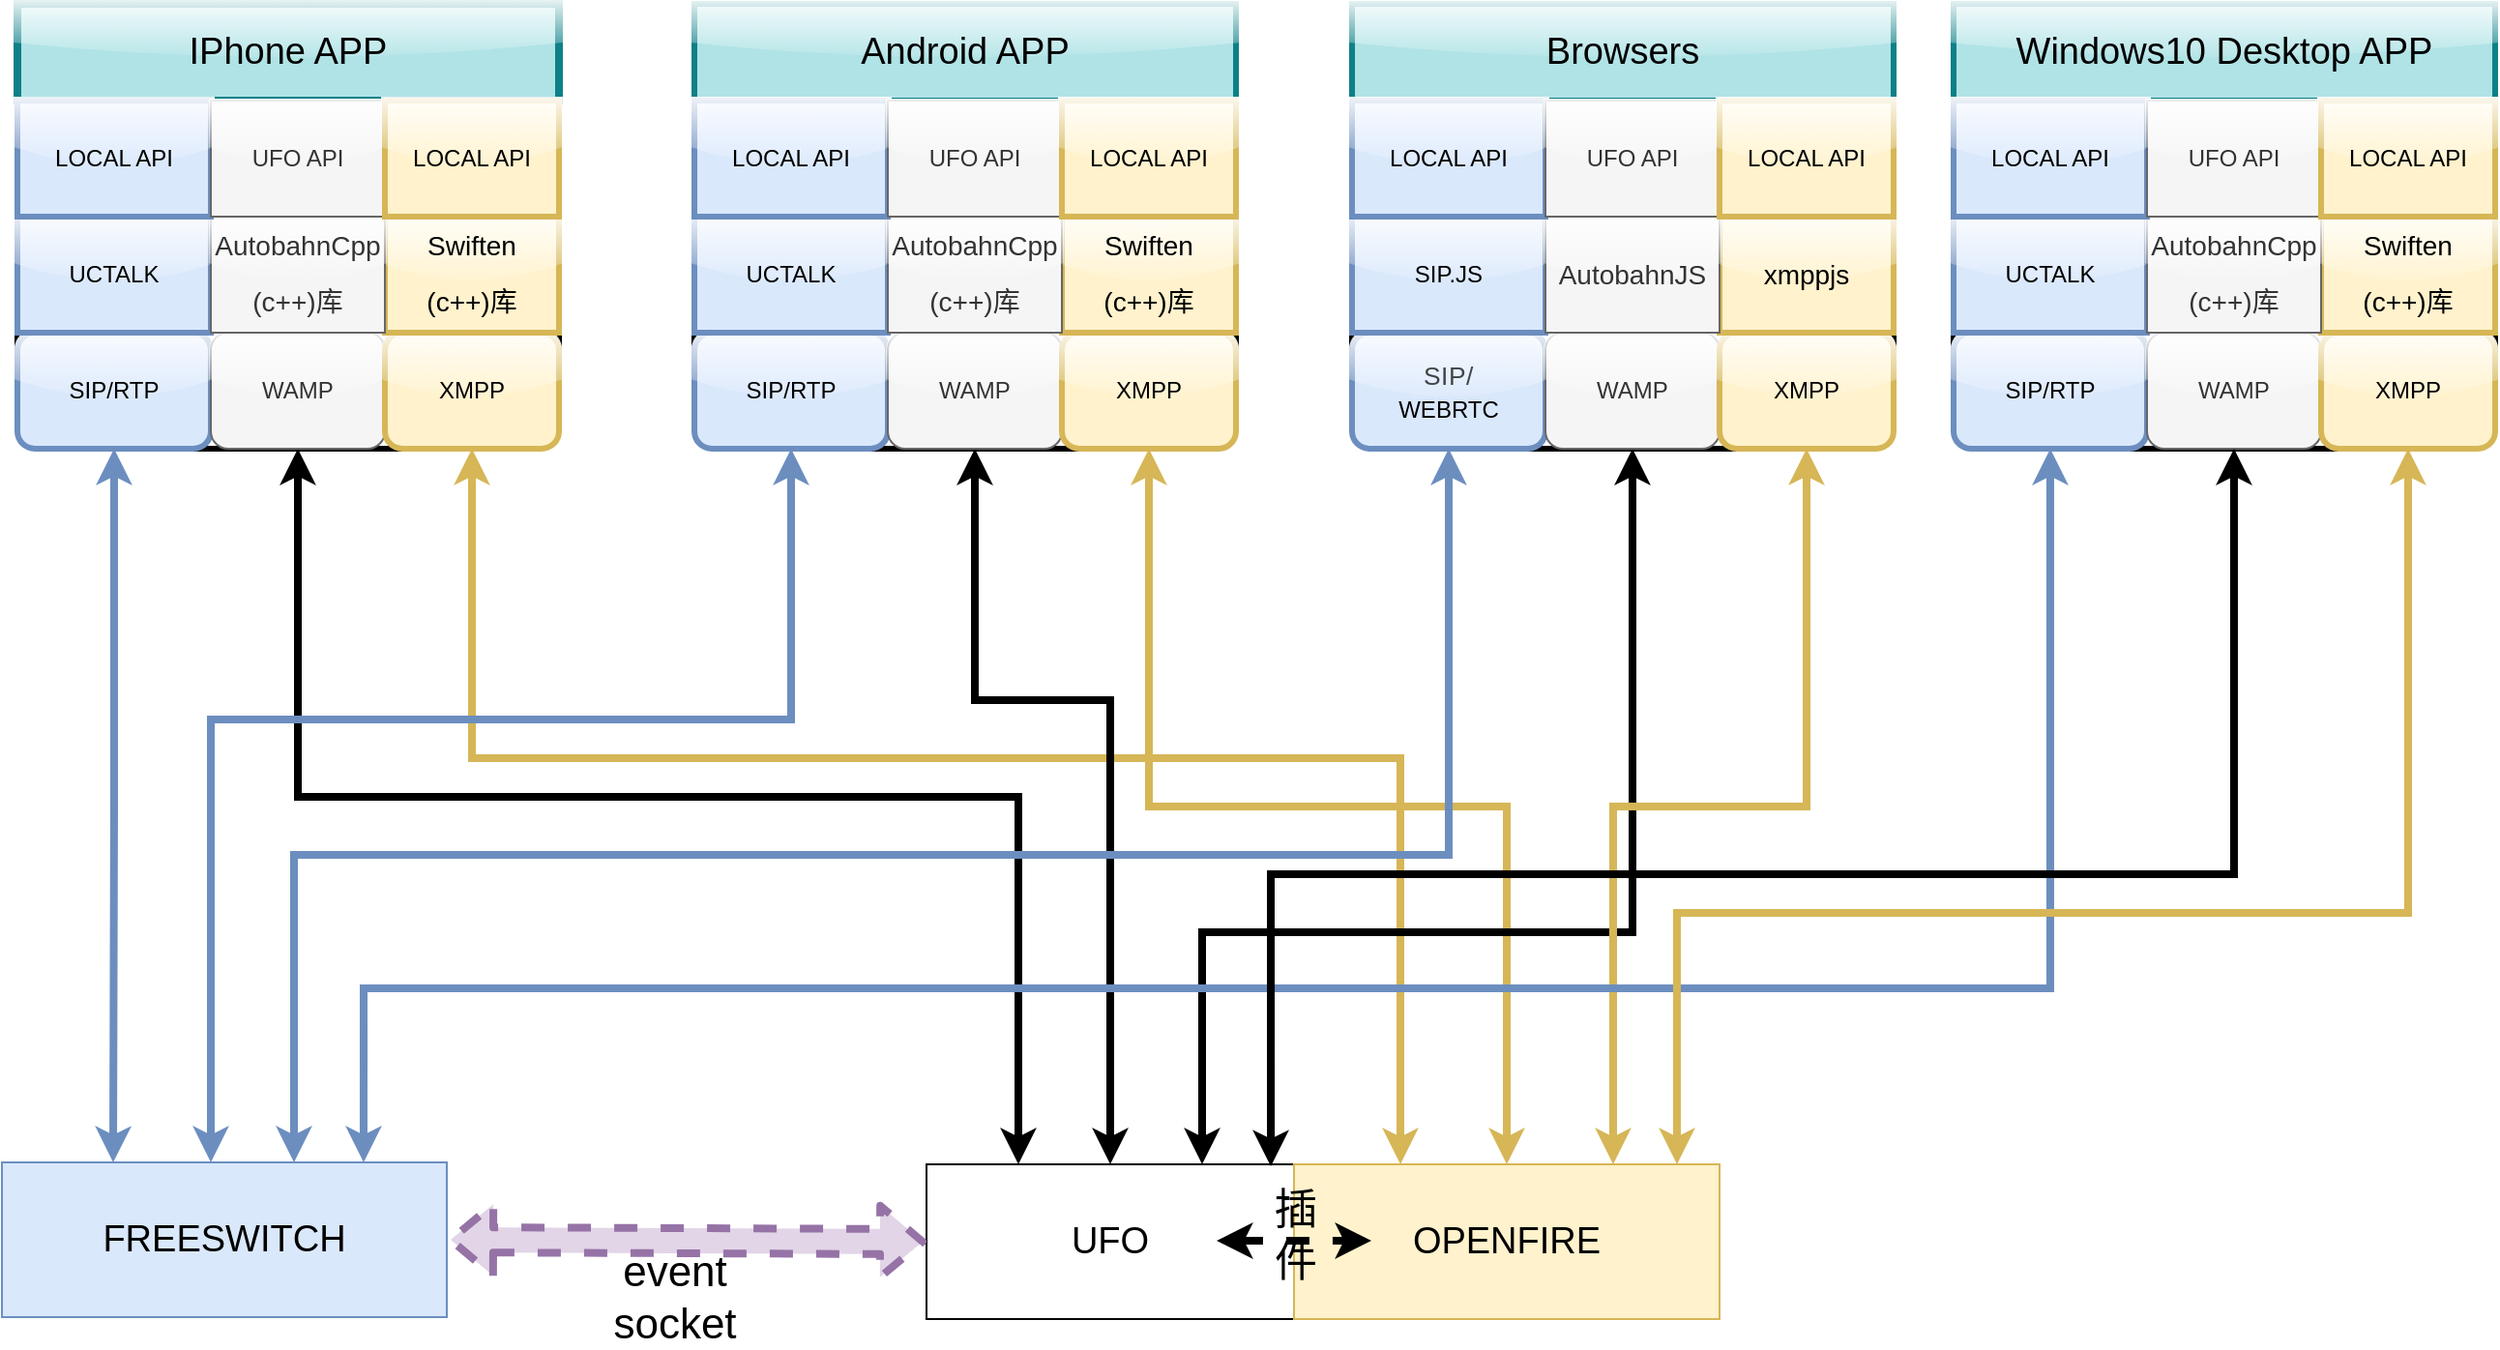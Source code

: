 <mxfile version="12.8.1" type="github">
  <diagram id="Qx-I0IMG4ZqsPPICAm13" name="第 1 页">
    <mxGraphModel dx="1570" dy="902" grid="1" gridSize="10" guides="1" tooltips="1" connect="1" arrows="1" fold="1" page="1" pageScale="1" pageWidth="827" pageHeight="1169" math="0" shadow="0">
      <root>
        <mxCell id="0" />
        <mxCell id="1" parent="0" />
        <mxCell id="Bu4rXw2DOO9tjyWhjlKE-10" value="" style="rounded=1;whiteSpace=wrap;html=1;strokeWidth=3;shadow=0;comic=0;glass=1;" parent="1" vertex="1">
          <mxGeometry x="100" y="110" width="280" height="230" as="geometry" />
        </mxCell>
        <mxCell id="Bu4rXw2DOO9tjyWhjlKE-11" value="&lt;font style=&quot;font-size: 19px&quot;&gt;IPhone APP&lt;/font&gt;" style="rounded=0;whiteSpace=wrap;html=1;fillColor=#b0e3e6;strokeWidth=4;shadow=0;comic=0;glass=1;strokeColor=#0e8088;" parent="1" vertex="1">
          <mxGeometry x="100" y="110" width="280" height="50" as="geometry" />
        </mxCell>
        <mxCell id="3yAqZI5W9x5ebgiva7oP-36" style="edgeStyle=orthogonalEdgeStyle;rounded=0;orthogonalLoop=1;jettySize=auto;html=1;exitX=0.5;exitY=1;exitDx=0;exitDy=0;entryX=0.25;entryY=0;entryDx=0;entryDy=0;startArrow=classic;startFill=1;strokeWidth=4;fillColor=#dae8fc;strokeColor=#6c8ebf;" parent="1" source="Bu4rXw2DOO9tjyWhjlKE-12" target="Bu4rXw2DOO9tjyWhjlKE-14" edge="1">
          <mxGeometry relative="1" as="geometry" />
        </mxCell>
        <mxCell id="Bu4rXw2DOO9tjyWhjlKE-12" value="SIP/RTP" style="rounded=1;whiteSpace=wrap;html=1;fillColor=#dae8fc;strokeColor=#6c8ebf;strokeWidth=3;shadow=0;comic=0;glass=1;" parent="1" vertex="1">
          <mxGeometry x="100" y="280" width="100" height="60" as="geometry" />
        </mxCell>
        <mxCell id="Bu4rXw2DOO9tjyWhjlKE-14" value="&lt;font style=&quot;font-size: 19px&quot;&gt;FREESWITCH&lt;/font&gt;" style="rounded=0;whiteSpace=wrap;html=1;fillColor=#dae8fc;strokeColor=#6c8ebf;" parent="1" vertex="1">
          <mxGeometry x="92" y="709" width="230" height="80" as="geometry" />
        </mxCell>
        <mxCell id="3yAqZI5W9x5ebgiva7oP-35" style="edgeStyle=orthogonalEdgeStyle;rounded=0;orthogonalLoop=1;jettySize=auto;html=1;exitX=0.5;exitY=1;exitDx=0;exitDy=0;entryX=0.25;entryY=0;entryDx=0;entryDy=0;startArrow=classic;startFill=1;strokeWidth=4;" parent="1" source="Bu4rXw2DOO9tjyWhjlKE-13" target="Bu4rXw2DOO9tjyWhjlKE-17" edge="1">
          <mxGeometry relative="1" as="geometry">
            <Array as="points">
              <mxPoint x="245" y="520" />
              <mxPoint x="618" y="520" />
            </Array>
          </mxGeometry>
        </mxCell>
        <mxCell id="Bu4rXw2DOO9tjyWhjlKE-13" value="WAMP" style="rounded=1;whiteSpace=wrap;html=1;fillColor=#f5f5f5;strokeColor=#666666;strokeWidth=1;fontColor=#333333;shadow=0;comic=0;glass=1;" parent="1" vertex="1">
          <mxGeometry x="200" y="280" width="90" height="60" as="geometry" />
        </mxCell>
        <mxCell id="Bu4rXw2DOO9tjyWhjlKE-17" value="&lt;font style=&quot;font-size: 19px&quot;&gt;UFO&lt;/font&gt;" style="rounded=0;whiteSpace=wrap;html=1;" parent="1" vertex="1">
          <mxGeometry x="570" y="710" width="190" height="80" as="geometry" />
        </mxCell>
        <mxCell id="Bu4rXw2DOO9tjyWhjlKE-23" value="UCTALK" style="rounded=0;whiteSpace=wrap;html=1;fillColor=#dae8fc;strokeColor=#6c8ebf;strokeWidth=3;shadow=0;comic=0;glass=1;" parent="1" vertex="1">
          <mxGeometry x="100" y="220" width="100" height="60" as="geometry" />
        </mxCell>
        <mxCell id="3yAqZI5W9x5ebgiva7oP-34" style="edgeStyle=orthogonalEdgeStyle;rounded=0;orthogonalLoop=1;jettySize=auto;html=1;exitX=0.5;exitY=1;exitDx=0;exitDy=0;entryX=0.25;entryY=0;entryDx=0;entryDy=0;startArrow=classic;startFill=1;fillColor=#fff2cc;strokeColor=#d6b656;strokeWidth=4;" parent="1" source="Bu4rXw2DOO9tjyWhjlKE-26" target="Bu4rXw2DOO9tjyWhjlKE-38" edge="1">
          <mxGeometry relative="1" as="geometry">
            <Array as="points">
              <mxPoint x="335" y="500" />
              <mxPoint x="815" y="500" />
            </Array>
          </mxGeometry>
        </mxCell>
        <mxCell id="Bu4rXw2DOO9tjyWhjlKE-26" value="XMPP" style="rounded=1;whiteSpace=wrap;html=1;fillColor=#fff2cc;strokeColor=#d6b656;strokeWidth=3;shadow=0;comic=0;glass=1;" parent="1" vertex="1">
          <mxGeometry x="290" y="280" width="90" height="60" as="geometry" />
        </mxCell>
        <mxCell id="Bu4rXw2DOO9tjyWhjlKE-28" value="&lt;p class=&quot;MsoNormal&quot;&gt;&lt;span style=&quot;font-size: 10.5pt&quot;&gt;Swiften&lt;/span&gt;&lt;/p&gt;&lt;p class=&quot;MsoNormal&quot;&gt;&lt;span style=&quot;font-size: 10.5pt&quot;&gt;(c++)&lt;/span&gt;&lt;span style=&quot;font-size: 10.5pt&quot;&gt;&lt;font face=&quot;宋体&quot;&gt;库&lt;/font&gt;&lt;/span&gt;&lt;/p&gt;" style="rounded=0;html=1;whiteSpace=wrap;fillColor=#fff2cc;strokeColor=#d6b656;strokeWidth=3;shadow=0;comic=0;glass=1;" parent="1" vertex="1">
          <mxGeometry x="290" y="220" width="90" height="60" as="geometry" />
        </mxCell>
        <mxCell id="Bu4rXw2DOO9tjyWhjlKE-30" value="&lt;p class=&quot;15&quot; style=&quot;margin-left: 18.0pt ; text-indent: -18.0pt&quot;&gt;&lt;span style=&quot;font-size: 10.5pt&quot;&gt;AutobahnCpp&lt;/span&gt;&lt;/p&gt;&lt;p class=&quot;15&quot; style=&quot;margin-left: 18.0pt ; text-indent: -18.0pt&quot;&gt;&lt;span style=&quot;font-size: 10.5pt&quot;&gt;(c++)&lt;/span&gt;&lt;span style=&quot;font-size: 10.5pt&quot;&gt;&lt;font face=&quot;等线&quot;&gt;库&lt;/font&gt;&lt;/span&gt;&lt;span style=&quot;font-size: 10.5pt&quot;&gt;&lt;/span&gt;&lt;/p&gt;" style="rounded=0;html=1;whiteSpace=wrap;fillColor=#f5f5f5;strokeColor=#666666;strokeWidth=1;fontColor=#333333;shadow=0;comic=0;glass=1;" parent="1" vertex="1">
          <mxGeometry x="200" y="220" width="90" height="60" as="geometry" />
        </mxCell>
        <mxCell id="Bu4rXw2DOO9tjyWhjlKE-31" value="LOCAL API" style="rounded=0;whiteSpace=wrap;html=1;fillColor=#dae8fc;strokeColor=#6c8ebf;strokeWidth=3;shadow=0;comic=0;glass=1;" parent="1" vertex="1">
          <mxGeometry x="100" y="160" width="100" height="60" as="geometry" />
        </mxCell>
        <mxCell id="Bu4rXw2DOO9tjyWhjlKE-34" value="UFO API" style="rounded=0;whiteSpace=wrap;html=1;fillColor=#f5f5f5;strokeColor=#666666;strokeWidth=1;fontColor=#333333;shadow=0;comic=0;glass=1;" parent="1" vertex="1">
          <mxGeometry x="200" y="160" width="90" height="60" as="geometry" />
        </mxCell>
        <mxCell id="Bu4rXw2DOO9tjyWhjlKE-36" value="LOCAL API" style="rounded=0;whiteSpace=wrap;html=1;fillColor=#fff2cc;strokeColor=#d6b656;strokeWidth=3;shadow=0;comic=0;glass=1;" parent="1" vertex="1">
          <mxGeometry x="290" y="160" width="90" height="60" as="geometry" />
        </mxCell>
        <mxCell id="Bu4rXw2DOO9tjyWhjlKE-38" value="&lt;font style=&quot;font-size: 19px&quot;&gt;OPENFIRE&lt;/font&gt;" style="rounded=0;whiteSpace=wrap;html=1;fillColor=#fff2cc;strokeColor=#d6b656;" parent="1" vertex="1">
          <mxGeometry x="760" y="710" width="220" height="80" as="geometry" />
        </mxCell>
        <mxCell id="3yAqZI5W9x5ebgiva7oP-1" value="" style="rounded=1;whiteSpace=wrap;html=1;strokeWidth=3;shadow=0;comic=0;glass=1;" parent="1" vertex="1">
          <mxGeometry x="450" y="110" width="280" height="230" as="geometry" />
        </mxCell>
        <mxCell id="3yAqZI5W9x5ebgiva7oP-2" value="&lt;font style=&quot;font-size: 19px&quot;&gt;Android APP&lt;/font&gt;" style="rounded=0;whiteSpace=wrap;html=1;fillColor=#b0e3e6;strokeWidth=3;shadow=0;comic=0;glass=1;strokeColor=#0e8088;" parent="1" vertex="1">
          <mxGeometry x="450" y="110" width="280" height="50" as="geometry" />
        </mxCell>
        <mxCell id="3yAqZI5W9x5ebgiva7oP-29" style="edgeStyle=orthogonalEdgeStyle;rounded=0;orthogonalLoop=1;jettySize=auto;html=1;exitX=0.5;exitY=1;exitDx=0;exitDy=0;startArrow=classic;startFill=1;fillColor=#dae8fc;strokeColor=#6c8ebf;strokeWidth=4;" parent="1" source="3yAqZI5W9x5ebgiva7oP-3" target="Bu4rXw2DOO9tjyWhjlKE-14" edge="1">
          <mxGeometry relative="1" as="geometry">
            <mxPoint x="180" y="520" as="targetPoint" />
            <Array as="points">
              <mxPoint x="500" y="480" />
              <mxPoint x="200" y="480" />
            </Array>
          </mxGeometry>
        </mxCell>
        <mxCell id="3yAqZI5W9x5ebgiva7oP-3" value="SIP/RTP" style="rounded=1;whiteSpace=wrap;html=1;fillColor=#dae8fc;strokeColor=#6c8ebf;strokeWidth=3;shadow=0;comic=0;glass=1;" parent="1" vertex="1">
          <mxGeometry x="450" y="280" width="100" height="60" as="geometry" />
        </mxCell>
        <mxCell id="3yAqZI5W9x5ebgiva7oP-30" style="edgeStyle=orthogonalEdgeStyle;rounded=0;orthogonalLoop=1;jettySize=auto;html=1;exitX=0.5;exitY=1;exitDx=0;exitDy=0;entryX=0.5;entryY=0;entryDx=0;entryDy=0;startArrow=classic;startFill=1;strokeWidth=4;" parent="1" source="3yAqZI5W9x5ebgiva7oP-4" target="Bu4rXw2DOO9tjyWhjlKE-17" edge="1">
          <mxGeometry relative="1" as="geometry">
            <Array as="points">
              <mxPoint x="595" y="470" />
              <mxPoint x="665" y="470" />
            </Array>
          </mxGeometry>
        </mxCell>
        <mxCell id="3yAqZI5W9x5ebgiva7oP-4" value="WAMP" style="rounded=1;whiteSpace=wrap;html=1;fillColor=#f5f5f5;strokeColor=#666666;strokeWidth=1;fontColor=#333333;shadow=0;comic=0;glass=1;" parent="1" vertex="1">
          <mxGeometry x="550" y="280" width="90" height="60" as="geometry" />
        </mxCell>
        <mxCell id="3yAqZI5W9x5ebgiva7oP-5" value="UCTALK" style="rounded=0;whiteSpace=wrap;html=1;fillColor=#dae8fc;strokeColor=#6c8ebf;strokeWidth=3;shadow=0;comic=0;glass=1;" parent="1" vertex="1">
          <mxGeometry x="450" y="220" width="100" height="60" as="geometry" />
        </mxCell>
        <mxCell id="3yAqZI5W9x5ebgiva7oP-27" style="edgeStyle=orthogonalEdgeStyle;rounded=0;orthogonalLoop=1;jettySize=auto;html=1;exitX=0.5;exitY=1;exitDx=0;exitDy=0;startArrow=classic;startFill=1;fillColor=#fff2cc;strokeColor=#d6b656;strokeWidth=4;" parent="1" source="3yAqZI5W9x5ebgiva7oP-6" target="Bu4rXw2DOO9tjyWhjlKE-38" edge="1">
          <mxGeometry relative="1" as="geometry" />
        </mxCell>
        <mxCell id="3yAqZI5W9x5ebgiva7oP-6" value="XMPP" style="rounded=1;whiteSpace=wrap;html=1;fillColor=#fff2cc;strokeColor=#d6b656;strokeWidth=3;shadow=0;comic=0;glass=1;" parent="1" vertex="1">
          <mxGeometry x="640" y="280" width="90" height="60" as="geometry" />
        </mxCell>
        <mxCell id="3yAqZI5W9x5ebgiva7oP-7" value="&lt;p class=&quot;MsoNormal&quot;&gt;&lt;span style=&quot;font-size: 10.5pt&quot;&gt;Swiften&lt;/span&gt;&lt;/p&gt;&lt;p class=&quot;MsoNormal&quot;&gt;&lt;span style=&quot;font-size: 10.5pt&quot;&gt;(c++)&lt;/span&gt;&lt;span style=&quot;font-size: 10.5pt&quot;&gt;&lt;font face=&quot;宋体&quot;&gt;库&lt;/font&gt;&lt;/span&gt;&lt;/p&gt;" style="rounded=0;html=1;whiteSpace=wrap;fillColor=#fff2cc;strokeColor=#d6b656;strokeWidth=3;shadow=0;comic=0;glass=1;" parent="1" vertex="1">
          <mxGeometry x="640" y="220" width="90" height="60" as="geometry" />
        </mxCell>
        <mxCell id="3yAqZI5W9x5ebgiva7oP-8" value="&lt;p class=&quot;15&quot; style=&quot;margin-left: 18.0pt ; text-indent: -18.0pt&quot;&gt;&lt;span style=&quot;font-size: 10.5pt&quot;&gt;AutobahnCpp&lt;/span&gt;&lt;/p&gt;&lt;p class=&quot;15&quot; style=&quot;margin-left: 18.0pt ; text-indent: -18.0pt&quot;&gt;&lt;span style=&quot;font-size: 10.5pt&quot;&gt;(c++)&lt;/span&gt;&lt;span style=&quot;font-size: 10.5pt&quot;&gt;&lt;font face=&quot;等线&quot;&gt;库&lt;/font&gt;&lt;/span&gt;&lt;span style=&quot;font-size: 10.5pt&quot;&gt;&lt;/span&gt;&lt;/p&gt;" style="rounded=0;html=1;whiteSpace=wrap;fillColor=#f5f5f5;strokeColor=#666666;strokeWidth=1;fontColor=#333333;shadow=0;comic=0;glass=1;" parent="1" vertex="1">
          <mxGeometry x="550" y="220" width="90" height="60" as="geometry" />
        </mxCell>
        <mxCell id="3yAqZI5W9x5ebgiva7oP-9" value="LOCAL API" style="rounded=0;whiteSpace=wrap;html=1;fillColor=#dae8fc;strokeColor=#6c8ebf;strokeWidth=3;shadow=0;comic=0;glass=1;" parent="1" vertex="1">
          <mxGeometry x="450" y="160" width="100" height="60" as="geometry" />
        </mxCell>
        <mxCell id="3yAqZI5W9x5ebgiva7oP-10" value="UFO API" style="rounded=0;whiteSpace=wrap;html=1;fillColor=#f5f5f5;strokeColor=#666666;strokeWidth=1;fontColor=#333333;shadow=0;comic=0;glass=1;" parent="1" vertex="1">
          <mxGeometry x="550" y="160" width="90" height="60" as="geometry" />
        </mxCell>
        <mxCell id="3yAqZI5W9x5ebgiva7oP-11" value="LOCAL API" style="rounded=0;whiteSpace=wrap;html=1;fillColor=#fff2cc;strokeColor=#d6b656;strokeWidth=3;shadow=0;comic=0;glass=1;" parent="1" vertex="1">
          <mxGeometry x="640" y="160" width="90" height="60" as="geometry" />
        </mxCell>
        <mxCell id="3yAqZI5W9x5ebgiva7oP-12" value="" style="rounded=1;whiteSpace=wrap;html=1;strokeWidth=3;shadow=0;comic=0;glass=1;" parent="1" vertex="1">
          <mxGeometry x="790" y="110" width="280" height="230" as="geometry" />
        </mxCell>
        <mxCell id="3yAqZI5W9x5ebgiva7oP-13" value="&lt;span style=&quot;font-size: 19px&quot;&gt;Browsers&lt;/span&gt;" style="rounded=0;whiteSpace=wrap;html=1;fillColor=#b0e3e6;strokeWidth=3;shadow=0;comic=0;glass=1;strokeColor=#0e8088;" parent="1" vertex="1">
          <mxGeometry x="790" y="110" width="280" height="50" as="geometry" />
        </mxCell>
        <mxCell id="3yAqZI5W9x5ebgiva7oP-37" style="edgeStyle=orthogonalEdgeStyle;rounded=0;orthogonalLoop=1;jettySize=auto;html=1;exitX=0.5;exitY=1;exitDx=0;exitDy=0;startArrow=classic;startFill=1;strokeWidth=4;fillColor=#dae8fc;strokeColor=#6c8ebf;" parent="1" source="3yAqZI5W9x5ebgiva7oP-14" target="Bu4rXw2DOO9tjyWhjlKE-14" edge="1">
          <mxGeometry relative="1" as="geometry">
            <Array as="points">
              <mxPoint x="840" y="550" />
              <mxPoint x="243" y="550" />
            </Array>
          </mxGeometry>
        </mxCell>
        <mxCell id="3yAqZI5W9x5ebgiva7oP-14" value="&lt;h4 class=&quot;intro cye-lm-tag&quot; style=&quot;margin: 0px ; padding: 0px ; box-sizing: border-box ; border: 0px ; font-size: 1.1em ; font-family: &amp;#34;proximanovasoft&amp;#34; , &amp;#34;varela round&amp;#34; , sans-serif ; font-weight: 400 ; color: rgb(64 , 69 , 71) ; letter-spacing: 0.02em ; line-height: 1.4em&quot;&gt;SIP/&lt;/h4&gt;WEBRTC" style="rounded=1;whiteSpace=wrap;html=1;fillColor=#dae8fc;strokeColor=#6c8ebf;strokeWidth=3;shadow=0;comic=0;glass=1;" parent="1" vertex="1">
          <mxGeometry x="790" y="280" width="100" height="60" as="geometry" />
        </mxCell>
        <mxCell id="3yAqZI5W9x5ebgiva7oP-32" style="edgeStyle=orthogonalEdgeStyle;rounded=0;orthogonalLoop=1;jettySize=auto;html=1;exitX=0.5;exitY=1;exitDx=0;exitDy=0;entryX=0.75;entryY=0;entryDx=0;entryDy=0;startArrow=classic;startFill=1;strokeWidth=4;" parent="1" source="3yAqZI5W9x5ebgiva7oP-15" target="Bu4rXw2DOO9tjyWhjlKE-17" edge="1">
          <mxGeometry relative="1" as="geometry">
            <Array as="points">
              <mxPoint x="935" y="590" />
              <mxPoint x="713" y="590" />
            </Array>
          </mxGeometry>
        </mxCell>
        <mxCell id="3yAqZI5W9x5ebgiva7oP-15" value="WAMP" style="rounded=1;whiteSpace=wrap;html=1;fillColor=#f5f5f5;strokeColor=#666666;strokeWidth=1;fontColor=#333333;shadow=0;comic=0;glass=1;" parent="1" vertex="1">
          <mxGeometry x="890" y="280" width="90" height="60" as="geometry" />
        </mxCell>
        <mxCell id="3yAqZI5W9x5ebgiva7oP-16" value="SIP.JS" style="rounded=0;whiteSpace=wrap;html=1;fillColor=#dae8fc;strokeColor=#6c8ebf;strokeWidth=3;shadow=0;comic=0;glass=1;" parent="1" vertex="1">
          <mxGeometry x="790" y="220" width="100" height="60" as="geometry" />
        </mxCell>
        <mxCell id="3yAqZI5W9x5ebgiva7oP-33" style="edgeStyle=orthogonalEdgeStyle;rounded=0;orthogonalLoop=1;jettySize=auto;html=1;exitX=0.5;exitY=1;exitDx=0;exitDy=0;entryX=0.75;entryY=0;entryDx=0;entryDy=0;startArrow=classic;startFill=1;fillColor=#fff2cc;strokeColor=#d6b656;strokeWidth=4;" parent="1" source="3yAqZI5W9x5ebgiva7oP-17" target="Bu4rXw2DOO9tjyWhjlKE-38" edge="1">
          <mxGeometry relative="1" as="geometry" />
        </mxCell>
        <mxCell id="3yAqZI5W9x5ebgiva7oP-17" value="XMPP" style="rounded=1;whiteSpace=wrap;html=1;fillColor=#fff2cc;strokeColor=#d6b656;strokeWidth=3;shadow=0;comic=0;glass=1;" parent="1" vertex="1">
          <mxGeometry x="980" y="280" width="90" height="60" as="geometry" />
        </mxCell>
        <mxCell id="3yAqZI5W9x5ebgiva7oP-18" value="&lt;p class=&quot;MsoNormal&quot;&gt;&lt;span style=&quot;font-size: 10.5pt&quot;&gt;xmppjs&lt;/span&gt;&lt;/p&gt;" style="rounded=0;html=1;whiteSpace=wrap;fillColor=#fff2cc;strokeColor=#d6b656;strokeWidth=3;shadow=0;comic=0;glass=1;" parent="1" vertex="1">
          <mxGeometry x="980" y="220" width="90" height="60" as="geometry" />
        </mxCell>
        <mxCell id="3yAqZI5W9x5ebgiva7oP-19" value="&lt;p class=&quot;MsoNormal&quot;&gt;&lt;span style=&quot;font-size: 10.5pt&quot;&gt;AutobahnJS&lt;/span&gt;&lt;/p&gt;" style="rounded=0;html=1;whiteSpace=wrap;fillColor=#f5f5f5;strokeColor=#666666;strokeWidth=1;fontColor=#333333;shadow=0;comic=0;glass=1;" parent="1" vertex="1">
          <mxGeometry x="890" y="220" width="90" height="60" as="geometry" />
        </mxCell>
        <mxCell id="3yAqZI5W9x5ebgiva7oP-20" value="LOCAL API" style="rounded=0;whiteSpace=wrap;html=1;fillColor=#dae8fc;strokeColor=#6c8ebf;strokeWidth=3;shadow=0;comic=0;glass=1;" parent="1" vertex="1">
          <mxGeometry x="790" y="160" width="100" height="60" as="geometry" />
        </mxCell>
        <mxCell id="3yAqZI5W9x5ebgiva7oP-21" value="UFO API" style="rounded=0;whiteSpace=wrap;html=1;fillColor=#f5f5f5;strokeColor=#666666;strokeWidth=1;fontColor=#333333;shadow=0;comic=0;glass=1;" parent="1" vertex="1">
          <mxGeometry x="890" y="160" width="90" height="60" as="geometry" />
        </mxCell>
        <mxCell id="3yAqZI5W9x5ebgiva7oP-22" value="LOCAL API" style="rounded=0;whiteSpace=wrap;html=1;fillColor=#fff2cc;strokeColor=#d6b656;strokeWidth=3;shadow=0;comic=0;glass=1;" parent="1" vertex="1">
          <mxGeometry x="980" y="160" width="90" height="60" as="geometry" />
        </mxCell>
        <mxCell id="3yAqZI5W9x5ebgiva7oP-39" value="" style="shape=flexArrow;endArrow=classic;startArrow=classic;html=1;strokeWidth=4;exitX=1;exitY=0.5;exitDx=0;exitDy=0;fillColor=#e1d5e7;strokeColor=#9673a6;dashed=1;entryX=0;entryY=0.5;entryDx=0;entryDy=0;" parent="1" source="Bu4rXw2DOO9tjyWhjlKE-14" target="Bu4rXw2DOO9tjyWhjlKE-17" edge="1">
          <mxGeometry width="50" height="50" relative="1" as="geometry">
            <mxPoint x="380" y="800" as="sourcePoint" />
            <mxPoint x="430" y="750" as="targetPoint" />
          </mxGeometry>
        </mxCell>
        <mxCell id="3yAqZI5W9x5ebgiva7oP-44" value="" style="edgeStyle=orthogonalEdgeStyle;rounded=0;orthogonalLoop=1;jettySize=auto;html=1;dashed=1;startArrow=classic;startFill=1;strokeWidth=4;" parent="1" edge="1">
          <mxGeometry relative="1" as="geometry">
            <mxPoint x="720" y="749.5" as="sourcePoint" />
            <mxPoint x="800" y="749.5" as="targetPoint" />
          </mxGeometry>
        </mxCell>
        <mxCell id="3yAqZI5W9x5ebgiva7oP-46" value="&lt;font style=&quot;font-size: 22px&quot;&gt;插件&lt;/font&gt;" style="text;html=1;strokeColor=none;fillColor=none;align=center;verticalAlign=middle;whiteSpace=wrap;rounded=0;strokeWidth=5;" parent="1" vertex="1">
          <mxGeometry x="741" y="737" width="40" height="20" as="geometry" />
        </mxCell>
        <mxCell id="3yAqZI5W9x5ebgiva7oP-48" value="&lt;span style=&quot;font-size: 22px&quot;&gt;event socket&lt;/span&gt;" style="text;html=1;strokeColor=none;fillColor=none;align=center;verticalAlign=middle;whiteSpace=wrap;rounded=0;strokeWidth=5;" parent="1" vertex="1">
          <mxGeometry x="420" y="757" width="40" height="43" as="geometry" />
        </mxCell>
        <mxCell id="DMQ3Dl5OGwyhOGXW6RPz-1" value="" style="rounded=1;whiteSpace=wrap;html=1;strokeWidth=3;shadow=0;comic=0;glass=1;" vertex="1" parent="1">
          <mxGeometry x="1101" y="110" width="280" height="230" as="geometry" />
        </mxCell>
        <mxCell id="DMQ3Dl5OGwyhOGXW6RPz-2" value="&lt;font style=&quot;font-size: 19px&quot;&gt;Windows10 Desktop APP&lt;/font&gt;" style="rounded=0;whiteSpace=wrap;html=1;fillColor=#b0e3e6;strokeWidth=3;shadow=0;comic=0;glass=1;strokeColor=#0e8088;" vertex="1" parent="1">
          <mxGeometry x="1101" y="110" width="280" height="50" as="geometry" />
        </mxCell>
        <mxCell id="DMQ3Dl5OGwyhOGXW6RPz-3" value="SIP/RTP" style="rounded=1;whiteSpace=wrap;html=1;fillColor=#dae8fc;strokeColor=#6c8ebf;strokeWidth=3;shadow=0;comic=0;glass=1;" vertex="1" parent="1">
          <mxGeometry x="1101" y="280" width="100" height="60" as="geometry" />
        </mxCell>
        <mxCell id="DMQ3Dl5OGwyhOGXW6RPz-4" value="WAMP" style="rounded=1;whiteSpace=wrap;html=1;fillColor=#f5f5f5;strokeColor=#666666;strokeWidth=1;fontColor=#333333;shadow=0;comic=0;glass=1;" vertex="1" parent="1">
          <mxGeometry x="1201" y="280" width="90" height="60" as="geometry" />
        </mxCell>
        <mxCell id="DMQ3Dl5OGwyhOGXW6RPz-5" value="UCTALK" style="rounded=0;whiteSpace=wrap;html=1;fillColor=#dae8fc;strokeColor=#6c8ebf;strokeWidth=3;shadow=0;comic=0;glass=1;" vertex="1" parent="1">
          <mxGeometry x="1101" y="220" width="100" height="60" as="geometry" />
        </mxCell>
        <mxCell id="DMQ3Dl5OGwyhOGXW6RPz-6" value="XMPP" style="rounded=1;whiteSpace=wrap;html=1;fillColor=#fff2cc;strokeColor=#d6b656;strokeWidth=3;shadow=0;comic=0;glass=1;" vertex="1" parent="1">
          <mxGeometry x="1291" y="280" width="90" height="60" as="geometry" />
        </mxCell>
        <mxCell id="DMQ3Dl5OGwyhOGXW6RPz-7" value="&lt;p class=&quot;MsoNormal&quot;&gt;&lt;span style=&quot;font-size: 10.5pt&quot;&gt;Swiften&lt;/span&gt;&lt;/p&gt;&lt;p class=&quot;MsoNormal&quot;&gt;&lt;span style=&quot;font-size: 10.5pt&quot;&gt;(c++)&lt;/span&gt;&lt;span style=&quot;font-size: 10.5pt&quot;&gt;&lt;font face=&quot;宋体&quot;&gt;库&lt;/font&gt;&lt;/span&gt;&lt;/p&gt;" style="rounded=0;html=1;whiteSpace=wrap;fillColor=#fff2cc;strokeColor=#d6b656;strokeWidth=3;shadow=0;comic=0;glass=1;" vertex="1" parent="1">
          <mxGeometry x="1291" y="220" width="90" height="60" as="geometry" />
        </mxCell>
        <mxCell id="DMQ3Dl5OGwyhOGXW6RPz-8" value="&lt;p class=&quot;15&quot; style=&quot;margin-left: 18.0pt ; text-indent: -18.0pt&quot;&gt;&lt;span style=&quot;font-size: 10.5pt&quot;&gt;AutobahnCpp&lt;/span&gt;&lt;/p&gt;&lt;p class=&quot;15&quot; style=&quot;margin-left: 18.0pt ; text-indent: -18.0pt&quot;&gt;&lt;span style=&quot;font-size: 10.5pt&quot;&gt;(c++)&lt;/span&gt;&lt;span style=&quot;font-size: 10.5pt&quot;&gt;&lt;font face=&quot;等线&quot;&gt;库&lt;/font&gt;&lt;/span&gt;&lt;span style=&quot;font-size: 10.5pt&quot;&gt;&lt;/span&gt;&lt;/p&gt;" style="rounded=0;html=1;whiteSpace=wrap;fillColor=#f5f5f5;strokeColor=#666666;strokeWidth=1;fontColor=#333333;shadow=0;comic=0;glass=1;" vertex="1" parent="1">
          <mxGeometry x="1201" y="220" width="90" height="60" as="geometry" />
        </mxCell>
        <mxCell id="DMQ3Dl5OGwyhOGXW6RPz-9" value="LOCAL API" style="rounded=0;whiteSpace=wrap;html=1;fillColor=#dae8fc;strokeColor=#6c8ebf;strokeWidth=3;shadow=0;comic=0;glass=1;" vertex="1" parent="1">
          <mxGeometry x="1101" y="160" width="100" height="60" as="geometry" />
        </mxCell>
        <mxCell id="DMQ3Dl5OGwyhOGXW6RPz-10" value="UFO API" style="rounded=0;whiteSpace=wrap;html=1;fillColor=#f5f5f5;strokeColor=#666666;strokeWidth=1;fontColor=#333333;shadow=0;comic=0;glass=1;" vertex="1" parent="1">
          <mxGeometry x="1201" y="160" width="90" height="60" as="geometry" />
        </mxCell>
        <mxCell id="DMQ3Dl5OGwyhOGXW6RPz-11" value="LOCAL API" style="rounded=0;whiteSpace=wrap;html=1;fillColor=#fff2cc;strokeColor=#d6b656;strokeWidth=3;shadow=0;comic=0;glass=1;" vertex="1" parent="1">
          <mxGeometry x="1291" y="160" width="90" height="60" as="geometry" />
        </mxCell>
        <mxCell id="DMQ3Dl5OGwyhOGXW6RPz-12" style="edgeStyle=orthogonalEdgeStyle;rounded=0;orthogonalLoop=1;jettySize=auto;html=1;startArrow=classic;startFill=1;strokeWidth=4;fillColor=#dae8fc;strokeColor=#6c8ebf;entryX=0.813;entryY=0.138;entryDx=0;entryDy=0;entryPerimeter=0;" edge="1" parent="1">
          <mxGeometry relative="1" as="geometry">
            <Array as="points">
              <mxPoint x="1151" y="618.96" />
              <mxPoint x="279" y="618.96" />
            </Array>
            <mxPoint x="1151" y="340" as="sourcePoint" />
            <mxPoint x="278.99" y="709" as="targetPoint" />
          </mxGeometry>
        </mxCell>
        <mxCell id="DMQ3Dl5OGwyhOGXW6RPz-13" style="edgeStyle=orthogonalEdgeStyle;rounded=0;orthogonalLoop=1;jettySize=auto;html=1;entryX=0.937;entryY=0.013;entryDx=0;entryDy=0;startArrow=classic;startFill=1;strokeWidth=4;exitX=0.5;exitY=1;exitDx=0;exitDy=0;entryPerimeter=0;" edge="1" parent="1" source="DMQ3Dl5OGwyhOGXW6RPz-4" target="Bu4rXw2DOO9tjyWhjlKE-17">
          <mxGeometry relative="1" as="geometry">
            <Array as="points">
              <mxPoint x="1246" y="560" />
              <mxPoint x="748" y="560" />
            </Array>
            <mxPoint x="1250" y="360" as="sourcePoint" />
            <mxPoint x="722.5" y="720" as="targetPoint" />
          </mxGeometry>
        </mxCell>
        <mxCell id="DMQ3Dl5OGwyhOGXW6RPz-15" style="edgeStyle=orthogonalEdgeStyle;rounded=0;orthogonalLoop=1;jettySize=auto;html=1;exitX=0.5;exitY=1;exitDx=0;exitDy=0;startArrow=classic;startFill=1;fillColor=#fff2cc;strokeColor=#d6b656;strokeWidth=4;" edge="1" parent="1" source="DMQ3Dl5OGwyhOGXW6RPz-6">
          <mxGeometry relative="1" as="geometry">
            <mxPoint x="1400" y="430" as="sourcePoint" />
            <mxPoint x="958" y="710" as="targetPoint" />
            <Array as="points">
              <mxPoint x="1336" y="580" />
              <mxPoint x="958" y="580" />
            </Array>
          </mxGeometry>
        </mxCell>
      </root>
    </mxGraphModel>
  </diagram>
</mxfile>
